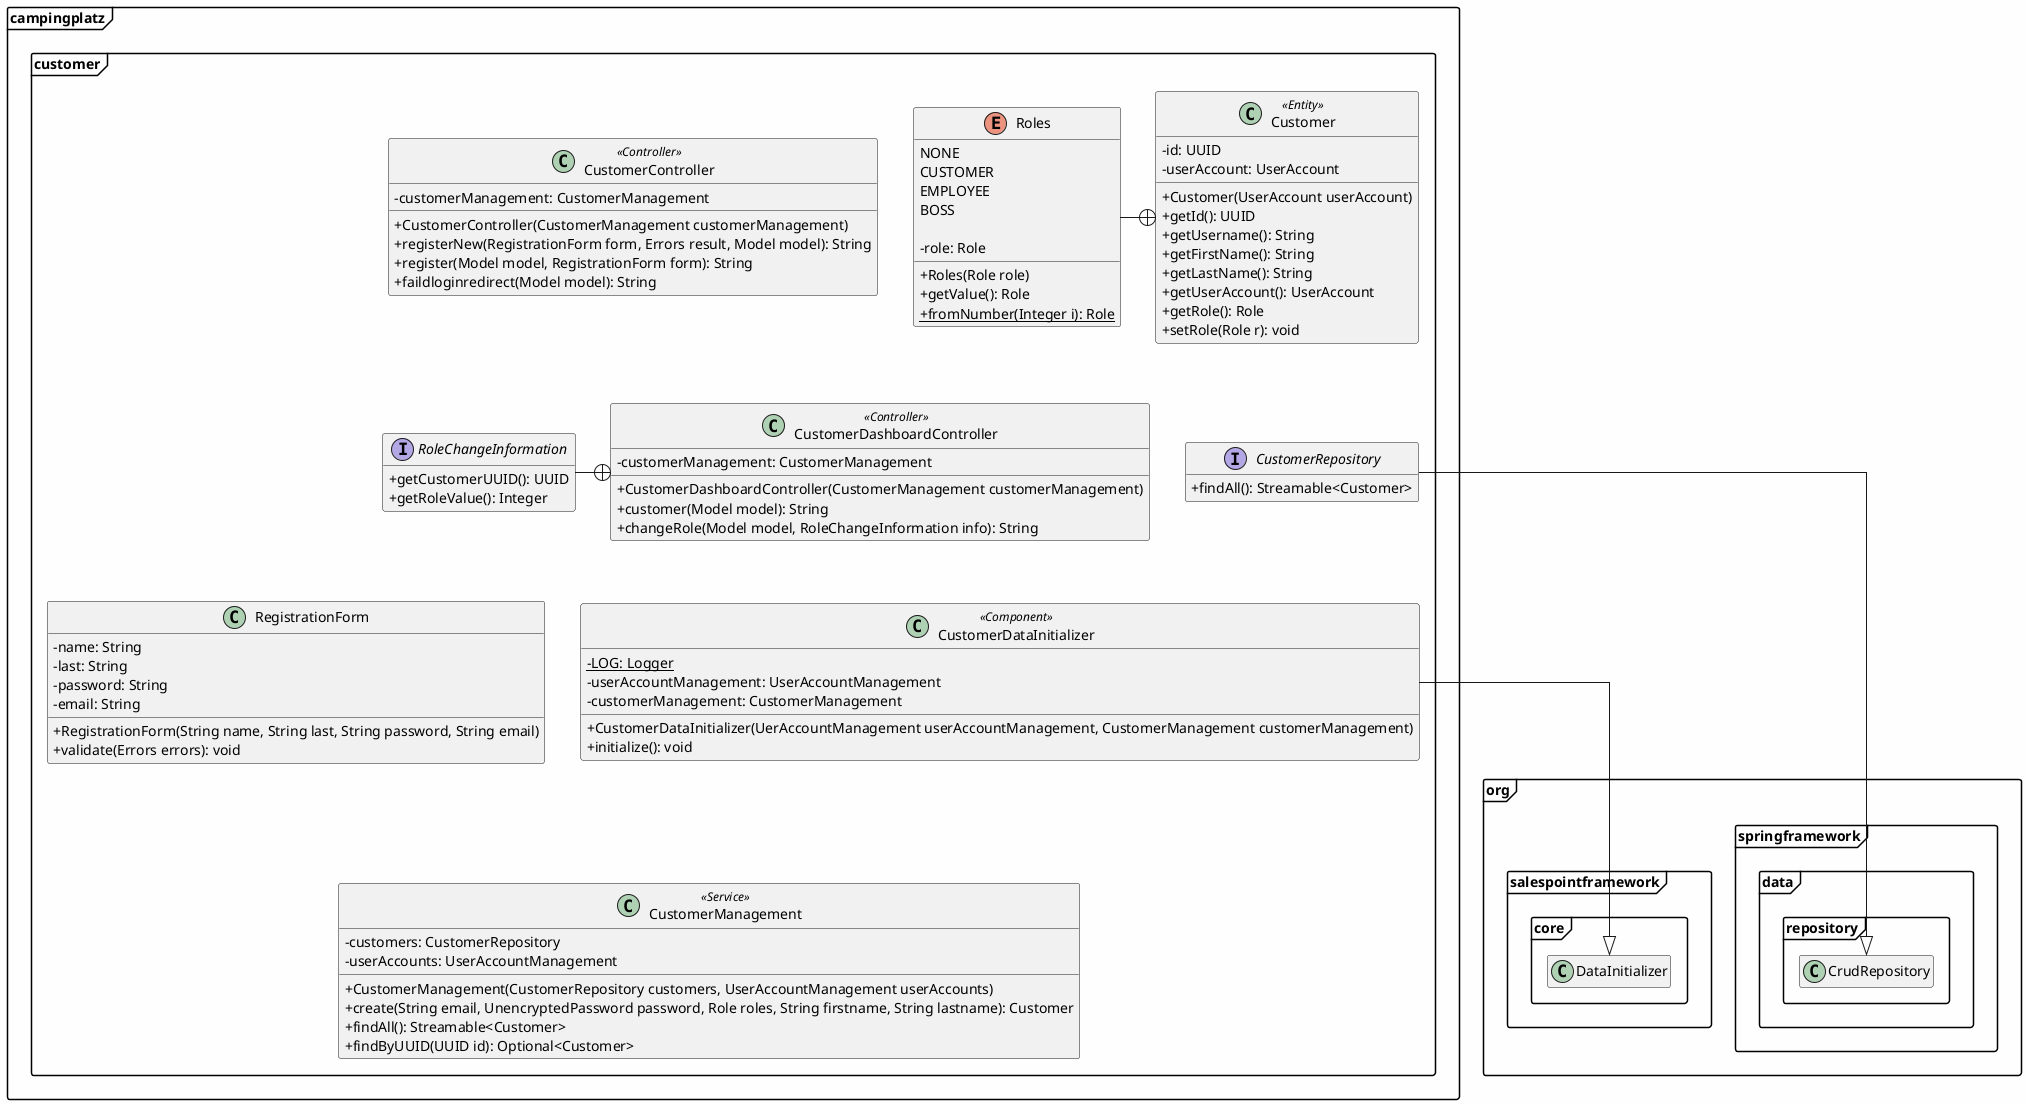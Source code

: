 @startuml
hide empty fields
hide empty methods
skinparam classAttributeIconSize 0
skinparam linetype ortho
skinparam BackgroundColor #FEFEFE
allowmixing
skinparam packageStyle Frame

package campingplatz{
    package customer{
        class Customer<<Entity>>{
            - id: UUID
            - userAccount: UserAccount
            + Customer(UserAccount userAccount)
            +getId(): UUID
            +getUsername(): String
            +getFirstName(): String
            +getLastName(): String
            +getUserAccount(): UserAccount
            +getRole(): Role
            +setRole(Role r): void

        }
        enum Roles{
        NONE
        CUSTOMER
        EMPLOYEE
        BOSS

        -role: Role
        +Roles(Role role)
        +getValue(): Role
        +{static} fromNumber(Integer i): Role
        }
        class CustomerController<<Controller>>{
        -customerManagement: CustomerManagement
        +CustomerController(CustomerManagement customerManagement)
        +registerNew(RegistrationForm form, Errors result, Model model): String
        +register(Model model, RegistrationForm form): String
        +faildloginredirect(Model model): String
        }
        class CustomerDashboardController<<Controller>>{
        -customerManagement: CustomerManagement
        +CustomerDashboardController(CustomerManagement customerManagement)
        +customer(Model model): String
        +changeRole(Model model, RoleChangeInformation info): String
        }
        interface RoleChangeInformation{
        +getCustomerUUID(): UUID
        +getRoleValue(): Integer
        }
        class CustomerDataInitializer<<Component>>{
        -{static}LOG: Logger
        -userAccountManagement: UserAccountManagement
        -customerManagement: CustomerManagement
        +CustomerDataInitializer(UerAccountManagement userAccountManagement, CustomerManagement customerManagement)
        +initialize(): void
        }
        class CustomerManagement<<Service>>{
        -customers: CustomerRepository
        -userAccounts: UserAccountManagement
        +CustomerManagement(CustomerRepository customers, UserAccountManagement userAccounts)
        +create(String email, UnencryptedPassword password, Role roles, String firstname, String lastname): Customer
        +findAll(): Streamable<Customer>
        +findByUUID(UUID id): Optional<Customer>
        }
        interface CustomerRepository{
        +findAll(): Streamable<Customer>
        }
        class RegistrationForm{
        -name: String
        -last: String
        -password: String
        -email: String
        +RegistrationForm(String name, String last, String password, String email)
        +validate(Errors errors): void
        }
    }
}
CustomerController -[hidden]d- CustomerDashboardController
RoleChangeInformation -r-+ CustomerDashboardController
Roles -r-+ Customer
CustomerDataInitializer -[hidden]u- CustomerDashboardController
CustomerManagement -[hidden]u- CustomerDataInitializer
CustomerDataInitializer --|> org.salespointframework.core.DataInitializer
CustomerDashboardController -[hidden]r- CustomerRepository
CustomerRepository --|> org.springframework.data.repository.CrudRepository
RegistrationForm -[hidden]d- CustomerManagement
@enduml